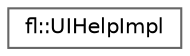 digraph "Graphical Class Hierarchy"
{
 // INTERACTIVE_SVG=YES
 // LATEX_PDF_SIZE
  bgcolor="transparent";
  edge [fontname=Helvetica,fontsize=10,labelfontname=Helvetica,labelfontsize=10];
  node [fontname=Helvetica,fontsize=10,shape=box,height=0.2,width=0.4];
  rankdir="LR";
  Node0 [id="Node000000",label="fl::UIHelpImpl",height=0.2,width=0.4,color="grey40", fillcolor="white", style="filled",URL="$de/d6a/classfl_1_1_u_i_help_impl.html",tooltip=" "];
}
